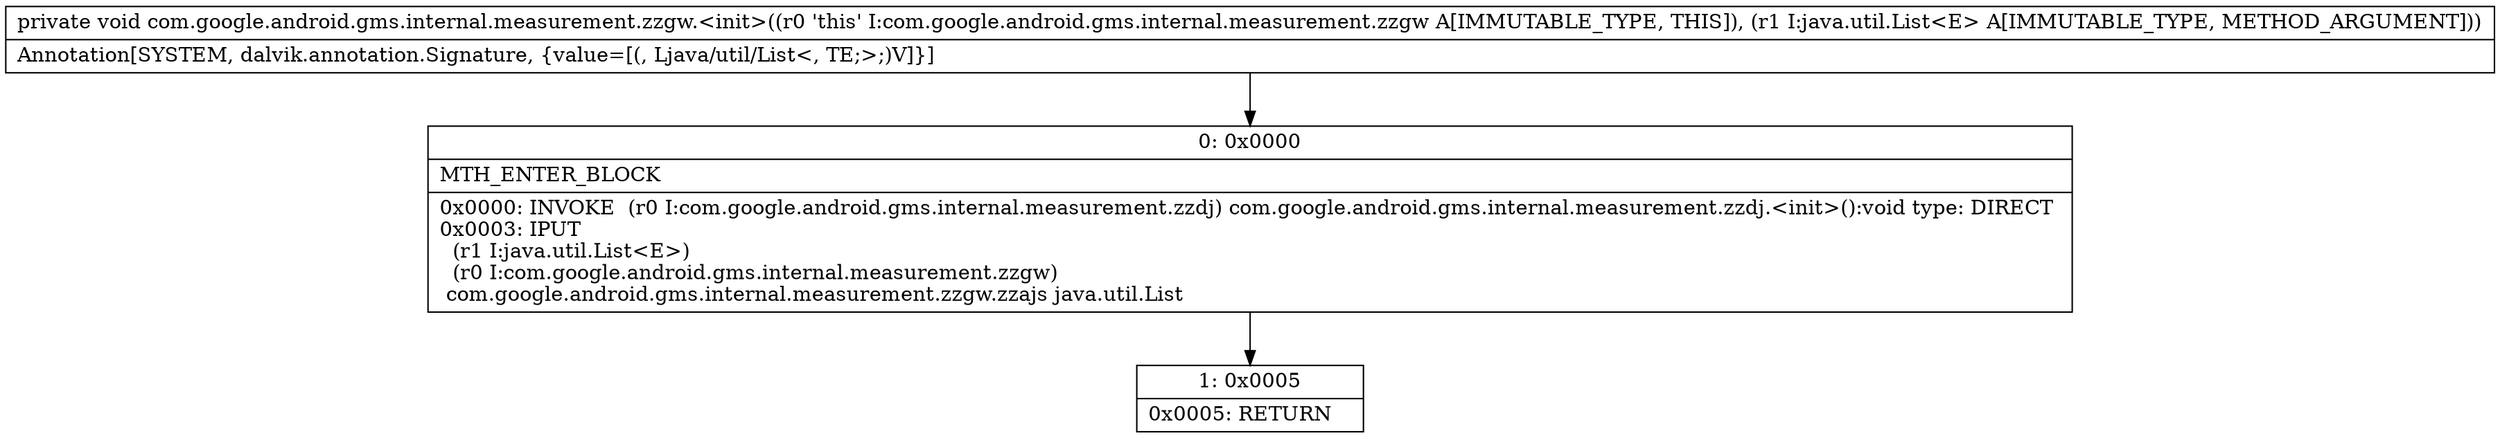digraph "CFG forcom.google.android.gms.internal.measurement.zzgw.\<init\>(Ljava\/util\/List;)V" {
Node_0 [shape=record,label="{0\:\ 0x0000|MTH_ENTER_BLOCK\l|0x0000: INVOKE  (r0 I:com.google.android.gms.internal.measurement.zzdj) com.google.android.gms.internal.measurement.zzdj.\<init\>():void type: DIRECT \l0x0003: IPUT  \l  (r1 I:java.util.List\<E\>)\l  (r0 I:com.google.android.gms.internal.measurement.zzgw)\l com.google.android.gms.internal.measurement.zzgw.zzajs java.util.List \l}"];
Node_1 [shape=record,label="{1\:\ 0x0005|0x0005: RETURN   \l}"];
MethodNode[shape=record,label="{private void com.google.android.gms.internal.measurement.zzgw.\<init\>((r0 'this' I:com.google.android.gms.internal.measurement.zzgw A[IMMUTABLE_TYPE, THIS]), (r1 I:java.util.List\<E\> A[IMMUTABLE_TYPE, METHOD_ARGUMENT]))  | Annotation[SYSTEM, dalvik.annotation.Signature, \{value=[(, Ljava\/util\/List\<, TE;\>;)V]\}]\l}"];
MethodNode -> Node_0;
Node_0 -> Node_1;
}

